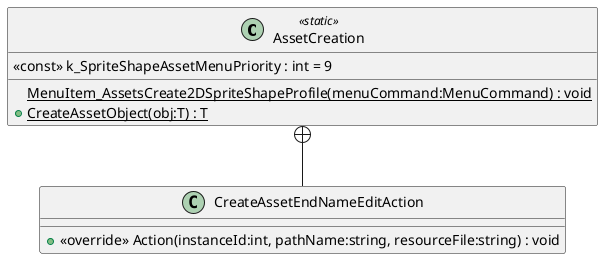 @startuml
class AssetCreation <<static>> {
    <<const>> k_SpriteShapeAssetMenuPriority : int = 9
    {static} MenuItem_AssetsCreate2DSpriteShapeProfile(menuCommand:MenuCommand) : void
    {static} + CreateAssetObject(obj:T) : T
}
class CreateAssetEndNameEditAction {
    + <<override>> Action(instanceId:int, pathName:string, resourceFile:string) : void
}
AssetCreation +-- CreateAssetEndNameEditAction
@enduml
